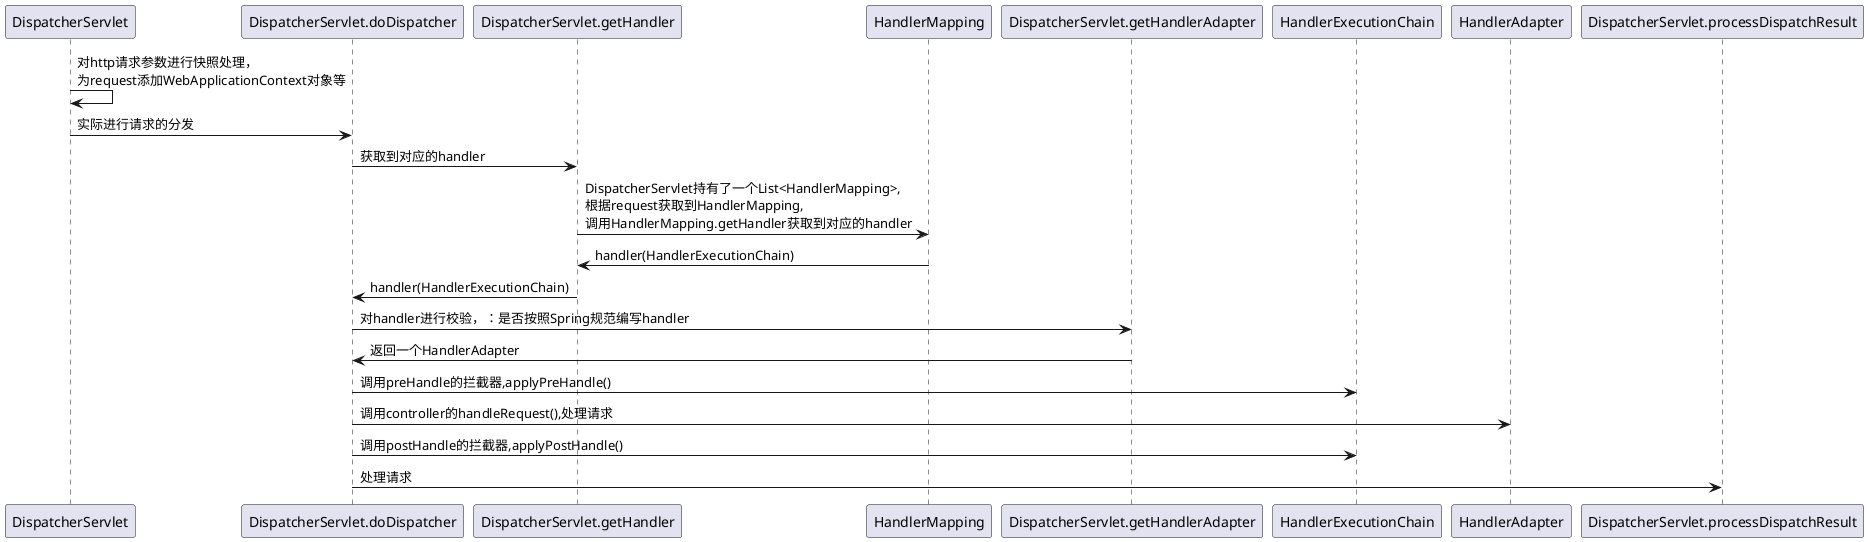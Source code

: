 @startuml
DispatcherServlet -> DispatcherServlet: 对http请求参数进行快照处理，\n为request添加WebApplicationContext对象等
DispatcherServlet -> DispatcherServlet.doDispatcher:实际进行请求的分发
DispatcherServlet.doDispatcher -> DispatcherServlet.getHandler:获取到对应的handler
DispatcherServlet.getHandler -> HandlerMapping:DispatcherServlet持有了一个List<HandlerMapping>,\n根据request获取到HandlerMapping,\n调用HandlerMapping.getHandler获取到对应的handler
HandlerMapping -> DispatcherServlet.getHandler: handler(HandlerExecutionChain)
DispatcherServlet.getHandler -> DispatcherServlet.doDispatcher:handler(HandlerExecutionChain)
DispatcherServlet.doDispatcher -> DispatcherServlet.getHandlerAdapter: 对handler进行校验，：是否按照Spring规范编写handler
DispatcherServlet.getHandlerAdapter -> DispatcherServlet.doDispatcher: 返回一个HandlerAdapter
DispatcherServlet.doDispatcher -> HandlerExecutionChain: 调用preHandle的拦截器,applyPreHandle()
DispatcherServlet.doDispatcher -> HandlerAdapter: 调用controller的handleRequest(),处理请求
DispatcherServlet.doDispatcher -> HandlerExecutionChain: 调用postHandle的拦截器,applyPostHandle()
DispatcherServlet.doDispatcher -> DispatcherServlet.processDispatchResult: 处理请求

@enduml
